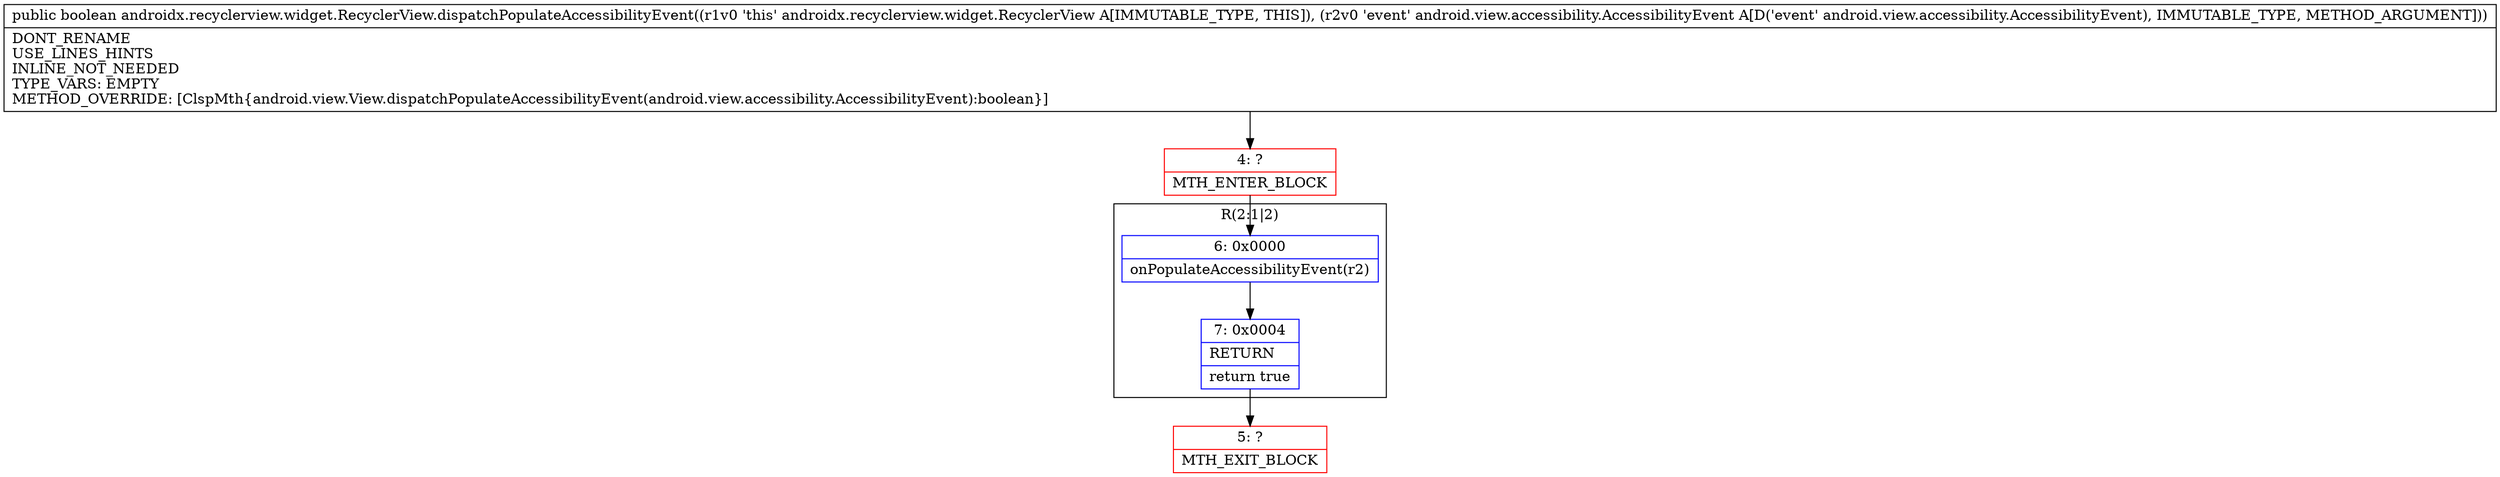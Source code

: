 digraph "CFG forandroidx.recyclerview.widget.RecyclerView.dispatchPopulateAccessibilityEvent(Landroid\/view\/accessibility\/AccessibilityEvent;)Z" {
subgraph cluster_Region_34909831 {
label = "R(2:1|2)";
node [shape=record,color=blue];
Node_6 [shape=record,label="{6\:\ 0x0000|onPopulateAccessibilityEvent(r2)\l}"];
Node_7 [shape=record,label="{7\:\ 0x0004|RETURN\l|return true\l}"];
}
Node_4 [shape=record,color=red,label="{4\:\ ?|MTH_ENTER_BLOCK\l}"];
Node_5 [shape=record,color=red,label="{5\:\ ?|MTH_EXIT_BLOCK\l}"];
MethodNode[shape=record,label="{public boolean androidx.recyclerview.widget.RecyclerView.dispatchPopulateAccessibilityEvent((r1v0 'this' androidx.recyclerview.widget.RecyclerView A[IMMUTABLE_TYPE, THIS]), (r2v0 'event' android.view.accessibility.AccessibilityEvent A[D('event' android.view.accessibility.AccessibilityEvent), IMMUTABLE_TYPE, METHOD_ARGUMENT]))  | DONT_RENAME\lUSE_LINES_HINTS\lINLINE_NOT_NEEDED\lTYPE_VARS: EMPTY\lMETHOD_OVERRIDE: [ClspMth\{android.view.View.dispatchPopulateAccessibilityEvent(android.view.accessibility.AccessibilityEvent):boolean\}]\l}"];
MethodNode -> Node_4;Node_6 -> Node_7;
Node_7 -> Node_5;
Node_4 -> Node_6;
}


